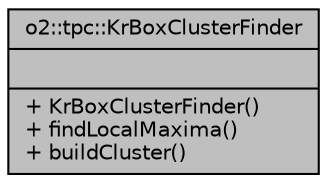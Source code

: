 digraph "o2::tpc::KrBoxClusterFinder"
{
 // INTERACTIVE_SVG=YES
  bgcolor="transparent";
  edge [fontname="Helvetica",fontsize="10",labelfontname="Helvetica",labelfontsize="10"];
  node [fontname="Helvetica",fontsize="10",shape=record];
  Node1 [label="{o2::tpc::KrBoxClusterFinder\n||+ KrBoxClusterFinder()\l+ findLocalMaxima()\l+ buildCluster()\l}",height=0.2,width=0.4,color="black", fillcolor="grey75", style="filled", fontcolor="black"];
}
